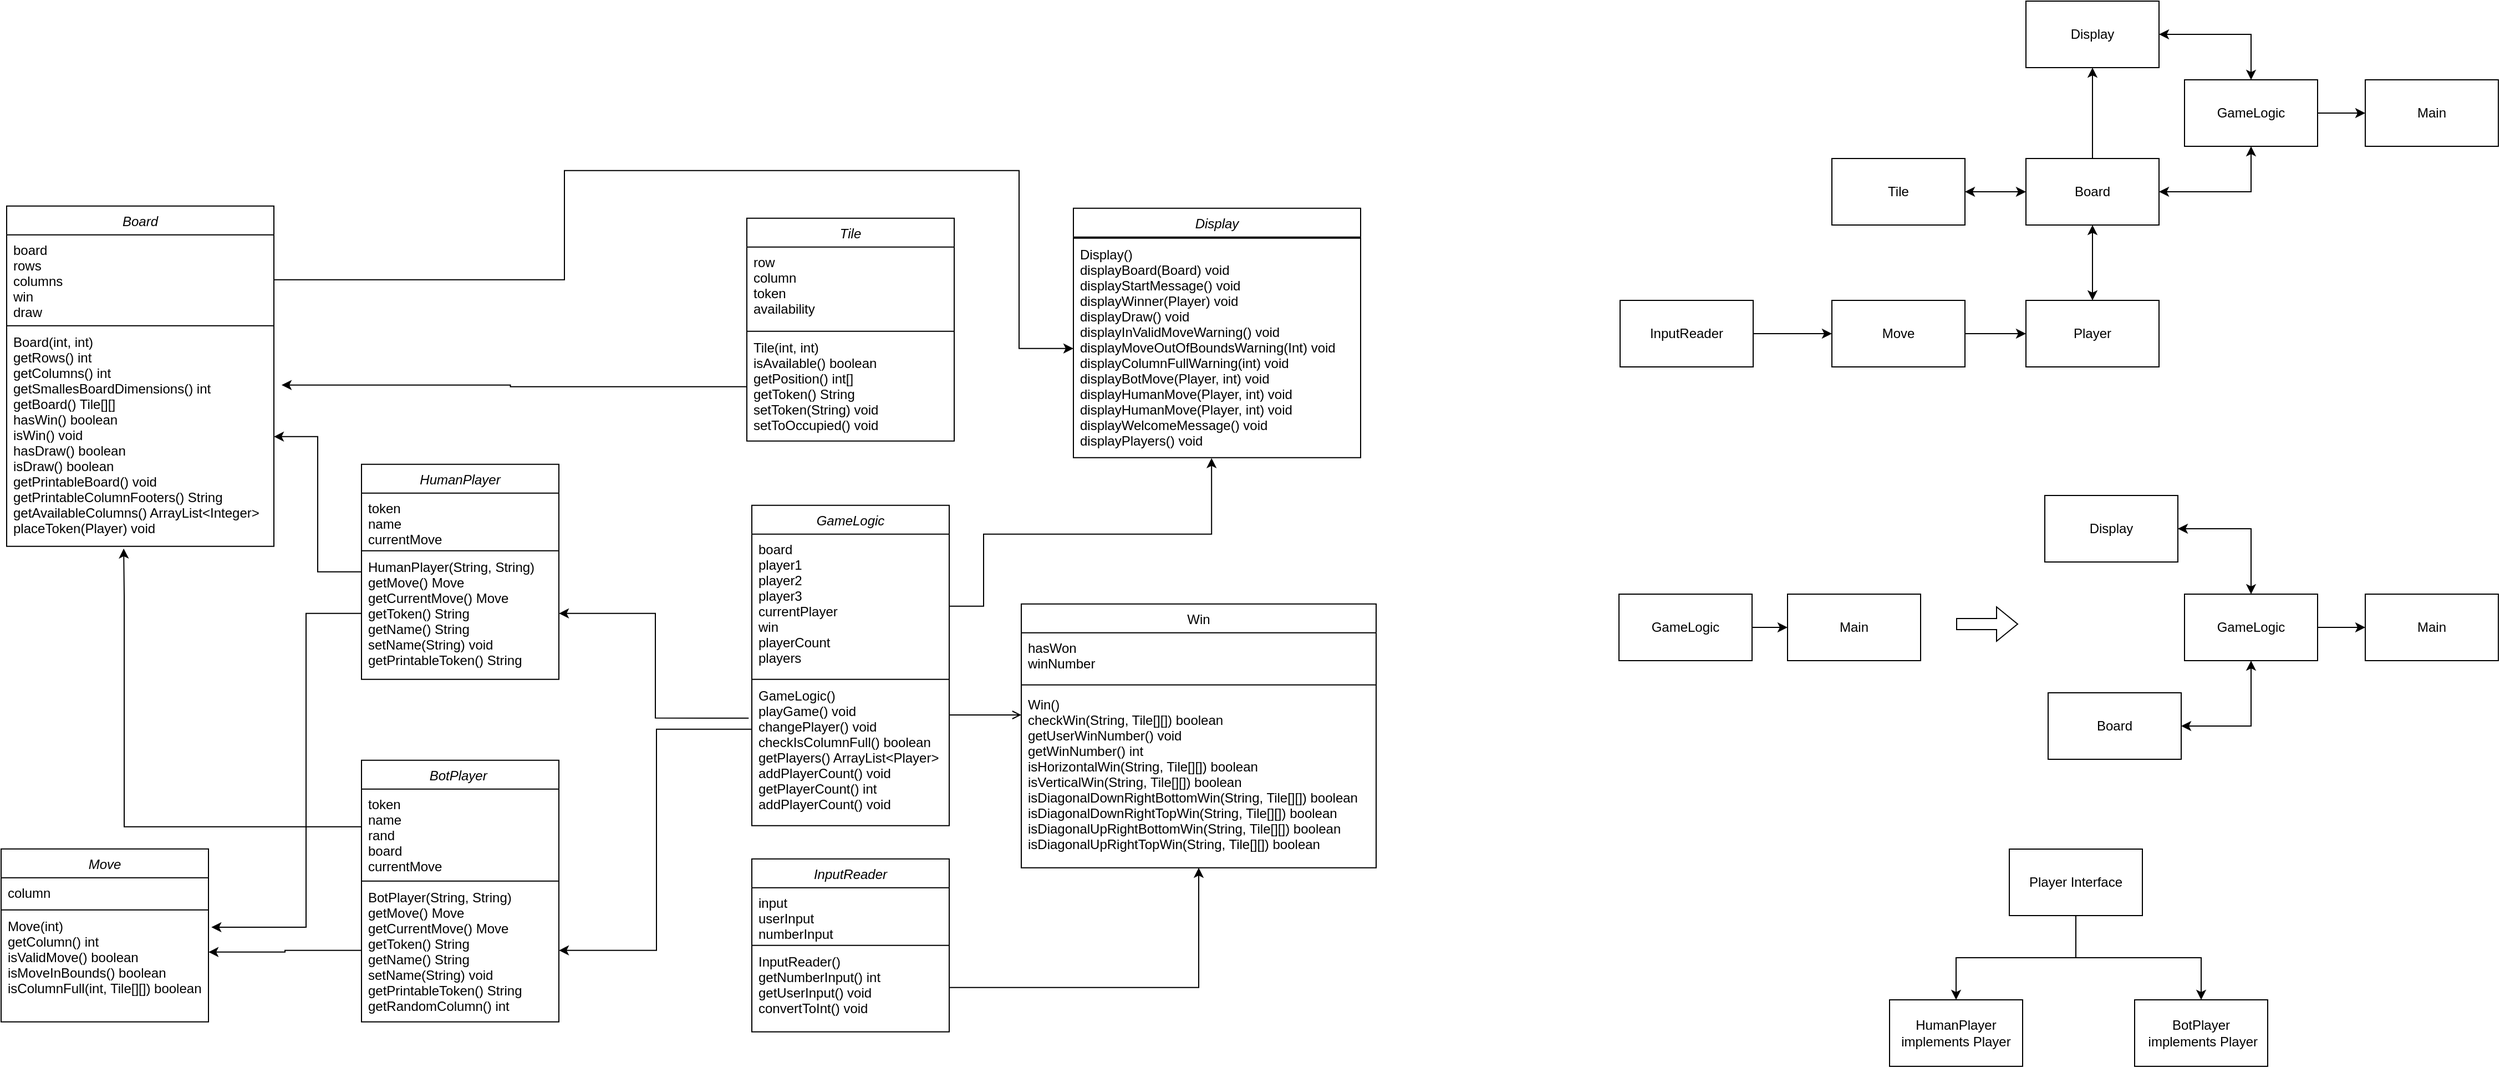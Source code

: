 <mxfile version="20.5.1" type="github">
  <diagram id="C5RBs43oDa-KdzZeNtuy" name="Page-1">
    <mxGraphModel dx="3491" dy="836" grid="0" gridSize="10" guides="1" tooltips="1" connect="1" arrows="1" fold="1" page="1" pageScale="1" pageWidth="827" pageHeight="1169" math="0" shadow="0">
      <root>
        <mxCell id="WIyWlLk6GJQsqaUBKTNV-0" />
        <mxCell id="WIyWlLk6GJQsqaUBKTNV-1" parent="WIyWlLk6GJQsqaUBKTNV-0" />
        <mxCell id="zkfFHV4jXpPFQw0GAbJ--0" value="GameLogic" style="swimlane;fontStyle=2;align=center;verticalAlign=top;childLayout=stackLayout;horizontal=1;startSize=26;horizontalStack=0;resizeParent=1;resizeLast=0;collapsible=1;marginBottom=0;rounded=0;shadow=0;strokeWidth=1;" parent="WIyWlLk6GJQsqaUBKTNV-1" vertex="1">
          <mxGeometry x="-759" y="543.89" width="178" height="289" as="geometry">
            <mxRectangle x="230" y="140" width="160" height="26" as="alternateBounds" />
          </mxGeometry>
        </mxCell>
        <mxCell id="zkfFHV4jXpPFQw0GAbJ--1" value="board&#xa;player1&#xa;player2&#xa;player3&#xa;currentPlayer&#xa;win&#xa;playerCount&#xa;players" style="text;align=left;verticalAlign=top;spacingLeft=4;spacingRight=4;overflow=hidden;rotatable=0;points=[[0,0.5],[1,0.5]];portConstraint=eastwest;" parent="zkfFHV4jXpPFQw0GAbJ--0" vertex="1">
          <mxGeometry y="26" width="178" height="130" as="geometry" />
        </mxCell>
        <mxCell id="zkfFHV4jXpPFQw0GAbJ--4" value="" style="line;html=1;strokeWidth=1;align=left;verticalAlign=middle;spacingTop=-1;spacingLeft=3;spacingRight=3;rotatable=0;labelPosition=right;points=[];portConstraint=eastwest;" parent="zkfFHV4jXpPFQw0GAbJ--0" vertex="1">
          <mxGeometry y="156" width="178" height="2" as="geometry" />
        </mxCell>
        <mxCell id="zkfFHV4jXpPFQw0GAbJ--5" value="GameLogic()&#xa;playGame() void&#xa;changePlayer() void&#xa;checkIsColumnFull() boolean&#xa;getPlayers() ArrayList&lt;Player&gt;&#xa;addPlayerCount() void&#xa;getPlayerCount() int&#xa;addPlayerCount() void&#xa;" style="text;align=left;verticalAlign=top;spacingLeft=4;spacingRight=4;overflow=hidden;rotatable=0;points=[[0,0.5],[1,0.5]];portConstraint=eastwest;" parent="zkfFHV4jXpPFQw0GAbJ--0" vertex="1">
          <mxGeometry y="158" width="178" height="123" as="geometry" />
        </mxCell>
        <mxCell id="zkfFHV4jXpPFQw0GAbJ--17" value="Win" style="swimlane;fontStyle=0;align=center;verticalAlign=top;childLayout=stackLayout;horizontal=1;startSize=26;horizontalStack=0;resizeParent=1;resizeLast=0;collapsible=1;marginBottom=0;rounded=0;shadow=0;strokeWidth=1;" parent="WIyWlLk6GJQsqaUBKTNV-1" vertex="1">
          <mxGeometry x="-516" y="632.89" width="320" height="238" as="geometry">
            <mxRectangle x="550" y="140" width="160" height="26" as="alternateBounds" />
          </mxGeometry>
        </mxCell>
        <mxCell id="zkfFHV4jXpPFQw0GAbJ--18" value="hasWon&#xa;winNumber" style="text;align=left;verticalAlign=top;spacingLeft=4;spacingRight=4;overflow=hidden;rotatable=0;points=[[0,0.5],[1,0.5]];portConstraint=eastwest;" parent="zkfFHV4jXpPFQw0GAbJ--17" vertex="1">
          <mxGeometry y="26" width="320" height="43" as="geometry" />
        </mxCell>
        <mxCell id="zkfFHV4jXpPFQw0GAbJ--23" value="" style="line;html=1;strokeWidth=1;align=left;verticalAlign=middle;spacingTop=-1;spacingLeft=3;spacingRight=3;rotatable=0;labelPosition=right;points=[];portConstraint=eastwest;" parent="zkfFHV4jXpPFQw0GAbJ--17" vertex="1">
          <mxGeometry y="69" width="320" height="8" as="geometry" />
        </mxCell>
        <mxCell id="zkfFHV4jXpPFQw0GAbJ--24" value="Win()&#xa;checkWin(String, Tile[][]) boolean&#xa;getUserWinNumber() void&#xa;getWinNumber() int&#xa;isHorizontalWin(String, Tile[][]) boolean&#xa;isVerticalWin(String, Tile[][]) boolean&#xa;isDiagonalDownRightBottomWin(String, Tile[][]) boolean&#xa;isDiagonalDownRightTopWin(String, Tile[][]) boolean&#xa;isDiagonalUpRightBottomWin(String, Tile[][]) boolean&#xa;isDiagonalUpRightTopWin(String, Tile[][]) boolean&#xa;&#xa;" style="text;align=left;verticalAlign=top;spacingLeft=4;spacingRight=4;overflow=hidden;rotatable=0;points=[[0,0.5],[1,0.5]];portConstraint=eastwest;" parent="zkfFHV4jXpPFQw0GAbJ--17" vertex="1">
          <mxGeometry y="77" width="320" height="158" as="geometry" />
        </mxCell>
        <mxCell id="zkfFHV4jXpPFQw0GAbJ--26" value="" style="endArrow=open;shadow=0;strokeWidth=1;rounded=0;endFill=1;edgeStyle=elbowEdgeStyle;elbow=vertical;" parent="WIyWlLk6GJQsqaUBKTNV-1" source="zkfFHV4jXpPFQw0GAbJ--0" target="zkfFHV4jXpPFQw0GAbJ--17" edge="1">
          <mxGeometry x="0.5" y="41" relative="1" as="geometry">
            <mxPoint x="-443" y="687.89" as="sourcePoint" />
            <mxPoint x="-283" y="687.89" as="targetPoint" />
            <mxPoint x="-40" y="32" as="offset" />
          </mxGeometry>
        </mxCell>
        <mxCell id="n5KEpFBZUhsVZz4uOplh-16" value="" style="edgeStyle=orthogonalEdgeStyle;rounded=0;orthogonalLoop=1;jettySize=auto;html=1;" edge="1" parent="WIyWlLk6GJQsqaUBKTNV-1" source="n5KEpFBZUhsVZz4uOplh-0" target="n5KEpFBZUhsVZz4uOplh-6">
          <mxGeometry relative="1" as="geometry" />
        </mxCell>
        <mxCell id="n5KEpFBZUhsVZz4uOplh-20" style="edgeStyle=orthogonalEdgeStyle;rounded=0;orthogonalLoop=1;jettySize=auto;html=1;exitX=0.5;exitY=1;exitDx=0;exitDy=0;entryX=1;entryY=0.5;entryDx=0;entryDy=0;startArrow=classic;startFill=1;" edge="1" parent="WIyWlLk6GJQsqaUBKTNV-1" source="n5KEpFBZUhsVZz4uOplh-0" target="n5KEpFBZUhsVZz4uOplh-2">
          <mxGeometry relative="1" as="geometry" />
        </mxCell>
        <mxCell id="n5KEpFBZUhsVZz4uOplh-0" value="GameLogic" style="rounded=0;whiteSpace=wrap;html=1;" vertex="1" parent="WIyWlLk6GJQsqaUBKTNV-1">
          <mxGeometry x="533" y="624" width="120" height="60" as="geometry" />
        </mxCell>
        <mxCell id="n5KEpFBZUhsVZz4uOplh-19" style="edgeStyle=orthogonalEdgeStyle;rounded=0;orthogonalLoop=1;jettySize=auto;html=1;exitX=1;exitY=0.5;exitDx=0;exitDy=0;startArrow=classic;startFill=1;" edge="1" parent="WIyWlLk6GJQsqaUBKTNV-1" source="n5KEpFBZUhsVZz4uOplh-1" target="n5KEpFBZUhsVZz4uOplh-0">
          <mxGeometry relative="1" as="geometry" />
        </mxCell>
        <mxCell id="n5KEpFBZUhsVZz4uOplh-1" value="Display" style="rounded=0;whiteSpace=wrap;html=1;" vertex="1" parent="WIyWlLk6GJQsqaUBKTNV-1">
          <mxGeometry x="407" y="535" width="120" height="60" as="geometry" />
        </mxCell>
        <mxCell id="n5KEpFBZUhsVZz4uOplh-2" value="Board" style="rounded=0;whiteSpace=wrap;html=1;" vertex="1" parent="WIyWlLk6GJQsqaUBKTNV-1">
          <mxGeometry x="410" y="713" width="120" height="60" as="geometry" />
        </mxCell>
        <mxCell id="n5KEpFBZUhsVZz4uOplh-6" value="Main" style="whiteSpace=wrap;html=1;rounded=0;" vertex="1" parent="WIyWlLk6GJQsqaUBKTNV-1">
          <mxGeometry x="696" y="624" width="120" height="60" as="geometry" />
        </mxCell>
        <mxCell id="n5KEpFBZUhsVZz4uOplh-15" style="edgeStyle=orthogonalEdgeStyle;rounded=0;orthogonalLoop=1;jettySize=auto;html=1;exitX=1;exitY=0.5;exitDx=0;exitDy=0;entryX=0;entryY=0.5;entryDx=0;entryDy=0;" edge="1" parent="WIyWlLk6GJQsqaUBKTNV-1" source="n5KEpFBZUhsVZz4uOplh-8" target="n5KEpFBZUhsVZz4uOplh-14">
          <mxGeometry relative="1" as="geometry" />
        </mxCell>
        <mxCell id="n5KEpFBZUhsVZz4uOplh-8" value="GameLogic" style="rounded=0;whiteSpace=wrap;html=1;" vertex="1" parent="WIyWlLk6GJQsqaUBKTNV-1">
          <mxGeometry x="23" y="624" width="120" height="60" as="geometry" />
        </mxCell>
        <mxCell id="n5KEpFBZUhsVZz4uOplh-14" value="Main" style="whiteSpace=wrap;html=1;rounded=0;" vertex="1" parent="WIyWlLk6GJQsqaUBKTNV-1">
          <mxGeometry x="175" y="624" width="120" height="60" as="geometry" />
        </mxCell>
        <mxCell id="n5KEpFBZUhsVZz4uOplh-21" value="" style="shape=flexArrow;endArrow=classic;html=1;rounded=0;" edge="1" parent="WIyWlLk6GJQsqaUBKTNV-1">
          <mxGeometry width="50" height="50" relative="1" as="geometry">
            <mxPoint x="327" y="651" as="sourcePoint" />
            <mxPoint x="383" y="651" as="targetPoint" />
          </mxGeometry>
        </mxCell>
        <mxCell id="n5KEpFBZUhsVZz4uOplh-22" value="" style="edgeStyle=orthogonalEdgeStyle;rounded=0;orthogonalLoop=1;jettySize=auto;html=1;" edge="1" parent="WIyWlLk6GJQsqaUBKTNV-1" source="n5KEpFBZUhsVZz4uOplh-24" target="n5KEpFBZUhsVZz4uOplh-28">
          <mxGeometry relative="1" as="geometry" />
        </mxCell>
        <mxCell id="n5KEpFBZUhsVZz4uOplh-23" style="edgeStyle=orthogonalEdgeStyle;rounded=0;orthogonalLoop=1;jettySize=auto;html=1;exitX=0.5;exitY=1;exitDx=0;exitDy=0;entryX=1;entryY=0.5;entryDx=0;entryDy=0;startArrow=classic;startFill=1;" edge="1" parent="WIyWlLk6GJQsqaUBKTNV-1" source="n5KEpFBZUhsVZz4uOplh-24" target="n5KEpFBZUhsVZz4uOplh-27">
          <mxGeometry relative="1" as="geometry" />
        </mxCell>
        <mxCell id="n5KEpFBZUhsVZz4uOplh-24" value="GameLogic" style="rounded=0;whiteSpace=wrap;html=1;" vertex="1" parent="WIyWlLk6GJQsqaUBKTNV-1">
          <mxGeometry x="533" y="160" width="120" height="60" as="geometry" />
        </mxCell>
        <mxCell id="n5KEpFBZUhsVZz4uOplh-25" style="edgeStyle=orthogonalEdgeStyle;rounded=0;orthogonalLoop=1;jettySize=auto;html=1;exitX=1;exitY=0.5;exitDx=0;exitDy=0;startArrow=classic;startFill=1;" edge="1" parent="WIyWlLk6GJQsqaUBKTNV-1" source="n5KEpFBZUhsVZz4uOplh-26" target="n5KEpFBZUhsVZz4uOplh-24">
          <mxGeometry relative="1" as="geometry" />
        </mxCell>
        <mxCell id="n5KEpFBZUhsVZz4uOplh-26" value="Display" style="rounded=0;whiteSpace=wrap;html=1;" vertex="1" parent="WIyWlLk6GJQsqaUBKTNV-1">
          <mxGeometry x="390" y="89" width="120" height="60" as="geometry" />
        </mxCell>
        <mxCell id="n5KEpFBZUhsVZz4uOplh-44" style="edgeStyle=orthogonalEdgeStyle;rounded=0;orthogonalLoop=1;jettySize=auto;html=1;exitX=0.5;exitY=0;exitDx=0;exitDy=0;entryX=0.5;entryY=1;entryDx=0;entryDy=0;startArrow=none;startFill=0;" edge="1" parent="WIyWlLk6GJQsqaUBKTNV-1" source="n5KEpFBZUhsVZz4uOplh-27" target="n5KEpFBZUhsVZz4uOplh-26">
          <mxGeometry relative="1" as="geometry" />
        </mxCell>
        <mxCell id="n5KEpFBZUhsVZz4uOplh-27" value="Board" style="rounded=0;whiteSpace=wrap;html=1;" vertex="1" parent="WIyWlLk6GJQsqaUBKTNV-1">
          <mxGeometry x="390" y="231" width="120" height="60" as="geometry" />
        </mxCell>
        <mxCell id="n5KEpFBZUhsVZz4uOplh-28" value="Main" style="whiteSpace=wrap;html=1;rounded=0;" vertex="1" parent="WIyWlLk6GJQsqaUBKTNV-1">
          <mxGeometry x="696" y="160" width="120" height="60" as="geometry" />
        </mxCell>
        <mxCell id="n5KEpFBZUhsVZz4uOplh-34" style="edgeStyle=orthogonalEdgeStyle;rounded=0;orthogonalLoop=1;jettySize=auto;html=1;exitX=0.5;exitY=0;exitDx=0;exitDy=0;entryX=0.5;entryY=1;entryDx=0;entryDy=0;startArrow=classic;startFill=1;" edge="1" parent="WIyWlLk6GJQsqaUBKTNV-1" source="n5KEpFBZUhsVZz4uOplh-29" target="n5KEpFBZUhsVZz4uOplh-27">
          <mxGeometry relative="1" as="geometry" />
        </mxCell>
        <mxCell id="n5KEpFBZUhsVZz4uOplh-29" value="Player" style="rounded=0;whiteSpace=wrap;html=1;" vertex="1" parent="WIyWlLk6GJQsqaUBKTNV-1">
          <mxGeometry x="390" y="359" width="120" height="60" as="geometry" />
        </mxCell>
        <mxCell id="n5KEpFBZUhsVZz4uOplh-43" style="edgeStyle=orthogonalEdgeStyle;rounded=0;orthogonalLoop=1;jettySize=auto;html=1;exitX=1;exitY=0.5;exitDx=0;exitDy=0;startArrow=classic;startFill=1;" edge="1" parent="WIyWlLk6GJQsqaUBKTNV-1" source="n5KEpFBZUhsVZz4uOplh-30" target="n5KEpFBZUhsVZz4uOplh-27">
          <mxGeometry relative="1" as="geometry" />
        </mxCell>
        <mxCell id="n5KEpFBZUhsVZz4uOplh-30" value="Tile" style="rounded=0;whiteSpace=wrap;html=1;" vertex="1" parent="WIyWlLk6GJQsqaUBKTNV-1">
          <mxGeometry x="215" y="231" width="120" height="60" as="geometry" />
        </mxCell>
        <mxCell id="n5KEpFBZUhsVZz4uOplh-35" style="edgeStyle=orthogonalEdgeStyle;rounded=0;orthogonalLoop=1;jettySize=auto;html=1;exitX=1;exitY=0.5;exitDx=0;exitDy=0;entryX=0;entryY=0.5;entryDx=0;entryDy=0;startArrow=none;startFill=0;" edge="1" parent="WIyWlLk6GJQsqaUBKTNV-1" source="n5KEpFBZUhsVZz4uOplh-31" target="n5KEpFBZUhsVZz4uOplh-29">
          <mxGeometry relative="1" as="geometry" />
        </mxCell>
        <mxCell id="n5KEpFBZUhsVZz4uOplh-31" value="Move" style="rounded=0;whiteSpace=wrap;html=1;" vertex="1" parent="WIyWlLk6GJQsqaUBKTNV-1">
          <mxGeometry x="215" y="359" width="120" height="60" as="geometry" />
        </mxCell>
        <mxCell id="n5KEpFBZUhsVZz4uOplh-37" style="edgeStyle=orthogonalEdgeStyle;rounded=0;orthogonalLoop=1;jettySize=auto;html=1;exitX=1;exitY=0.5;exitDx=0;exitDy=0;entryX=0;entryY=0.5;entryDx=0;entryDy=0;startArrow=none;startFill=0;" edge="1" parent="WIyWlLk6GJQsqaUBKTNV-1" source="n5KEpFBZUhsVZz4uOplh-36" target="n5KEpFBZUhsVZz4uOplh-31">
          <mxGeometry relative="1" as="geometry" />
        </mxCell>
        <mxCell id="n5KEpFBZUhsVZz4uOplh-36" value="InputReader" style="rounded=0;whiteSpace=wrap;html=1;" vertex="1" parent="WIyWlLk6GJQsqaUBKTNV-1">
          <mxGeometry x="24" y="359" width="120" height="60" as="geometry" />
        </mxCell>
        <mxCell id="n5KEpFBZUhsVZz4uOplh-48" value="" style="edgeStyle=orthogonalEdgeStyle;rounded=0;orthogonalLoop=1;jettySize=auto;html=1;startArrow=none;startFill=0;" edge="1" parent="WIyWlLk6GJQsqaUBKTNV-1" source="n5KEpFBZUhsVZz4uOplh-46" target="n5KEpFBZUhsVZz4uOplh-47">
          <mxGeometry relative="1" as="geometry" />
        </mxCell>
        <mxCell id="n5KEpFBZUhsVZz4uOplh-50" style="edgeStyle=orthogonalEdgeStyle;rounded=0;orthogonalLoop=1;jettySize=auto;html=1;exitX=0.5;exitY=1;exitDx=0;exitDy=0;entryX=0.5;entryY=0;entryDx=0;entryDy=0;startArrow=none;startFill=0;" edge="1" parent="WIyWlLk6GJQsqaUBKTNV-1" source="n5KEpFBZUhsVZz4uOplh-46" target="n5KEpFBZUhsVZz4uOplh-49">
          <mxGeometry relative="1" as="geometry" />
        </mxCell>
        <mxCell id="n5KEpFBZUhsVZz4uOplh-46" value="Player Interface" style="rounded=0;whiteSpace=wrap;html=1;" vertex="1" parent="WIyWlLk6GJQsqaUBKTNV-1">
          <mxGeometry x="375" y="854" width="120" height="60" as="geometry" />
        </mxCell>
        <mxCell id="n5KEpFBZUhsVZz4uOplh-47" value="HumanPlayer implements Player" style="whiteSpace=wrap;html=1;rounded=0;" vertex="1" parent="WIyWlLk6GJQsqaUBKTNV-1">
          <mxGeometry x="267" y="990" width="120" height="60" as="geometry" />
        </mxCell>
        <mxCell id="n5KEpFBZUhsVZz4uOplh-49" value="BotPlayer&lt;br&gt;&amp;nbsp;implements Player" style="whiteSpace=wrap;html=1;rounded=0;" vertex="1" parent="WIyWlLk6GJQsqaUBKTNV-1">
          <mxGeometry x="488" y="990" width="120" height="60" as="geometry" />
        </mxCell>
        <mxCell id="n5KEpFBZUhsVZz4uOplh-56" value="InputReader" style="swimlane;fontStyle=2;align=center;verticalAlign=top;childLayout=stackLayout;horizontal=1;startSize=26;horizontalStack=0;resizeParent=1;resizeLast=0;collapsible=1;marginBottom=0;rounded=0;shadow=0;strokeWidth=1;" vertex="1" parent="WIyWlLk6GJQsqaUBKTNV-1">
          <mxGeometry x="-759" y="862.89" width="178" height="156" as="geometry">
            <mxRectangle x="230" y="140" width="160" height="26" as="alternateBounds" />
          </mxGeometry>
        </mxCell>
        <mxCell id="n5KEpFBZUhsVZz4uOplh-57" value="input&#xa;userInput&#xa;numberInput" style="text;align=left;verticalAlign=top;spacingLeft=4;spacingRight=4;overflow=hidden;rotatable=0;points=[[0,0.5],[1,0.5]];portConstraint=eastwest;" vertex="1" parent="n5KEpFBZUhsVZz4uOplh-56">
          <mxGeometry y="26" width="178" height="51" as="geometry" />
        </mxCell>
        <mxCell id="n5KEpFBZUhsVZz4uOplh-58" value="" style="line;html=1;strokeWidth=1;align=left;verticalAlign=middle;spacingTop=-1;spacingLeft=3;spacingRight=3;rotatable=0;labelPosition=right;points=[];portConstraint=eastwest;" vertex="1" parent="n5KEpFBZUhsVZz4uOplh-56">
          <mxGeometry y="77" width="178" height="2" as="geometry" />
        </mxCell>
        <mxCell id="n5KEpFBZUhsVZz4uOplh-59" value="InputReader()&#xa;getNumberInput() int&#xa;getUserInput() void&#xa;convertToInt() void" style="text;align=left;verticalAlign=top;spacingLeft=4;spacingRight=4;overflow=hidden;rotatable=0;points=[[0,0.5],[1,0.5]];portConstraint=eastwest;" vertex="1" parent="n5KEpFBZUhsVZz4uOplh-56">
          <mxGeometry y="79" width="178" height="74" as="geometry" />
        </mxCell>
        <mxCell id="n5KEpFBZUhsVZz4uOplh-60" style="edgeStyle=orthogonalEdgeStyle;rounded=0;orthogonalLoop=1;jettySize=auto;html=1;exitX=1;exitY=0.5;exitDx=0;exitDy=0;entryX=0.5;entryY=1;entryDx=0;entryDy=0;startArrow=none;startFill=0;" edge="1" parent="WIyWlLk6GJQsqaUBKTNV-1" source="n5KEpFBZUhsVZz4uOplh-59" target="zkfFHV4jXpPFQw0GAbJ--17">
          <mxGeometry relative="1" as="geometry" />
        </mxCell>
        <mxCell id="n5KEpFBZUhsVZz4uOplh-61" value="HumanPlayer" style="swimlane;fontStyle=2;align=center;verticalAlign=top;childLayout=stackLayout;horizontal=1;startSize=26;horizontalStack=0;resizeParent=1;resizeLast=0;collapsible=1;marginBottom=0;rounded=0;shadow=0;strokeWidth=1;" vertex="1" parent="WIyWlLk6GJQsqaUBKTNV-1">
          <mxGeometry x="-1111" y="506.89" width="178" height="194" as="geometry">
            <mxRectangle x="230" y="140" width="160" height="26" as="alternateBounds" />
          </mxGeometry>
        </mxCell>
        <mxCell id="n5KEpFBZUhsVZz4uOplh-62" value="token&#xa;name&#xa;currentMove" style="text;align=left;verticalAlign=top;spacingLeft=4;spacingRight=4;overflow=hidden;rotatable=0;points=[[0,0.5],[1,0.5]];portConstraint=eastwest;" vertex="1" parent="n5KEpFBZUhsVZz4uOplh-61">
          <mxGeometry y="26" width="178" height="51" as="geometry" />
        </mxCell>
        <mxCell id="n5KEpFBZUhsVZz4uOplh-63" value="" style="line;html=1;strokeWidth=1;align=left;verticalAlign=middle;spacingTop=-1;spacingLeft=3;spacingRight=3;rotatable=0;labelPosition=right;points=[];portConstraint=eastwest;" vertex="1" parent="n5KEpFBZUhsVZz4uOplh-61">
          <mxGeometry y="77" width="178" height="2" as="geometry" />
        </mxCell>
        <mxCell id="n5KEpFBZUhsVZz4uOplh-64" value="HumanPlayer(String, String)&#xa;getMove() Move&#xa;getCurrentMove() Move&#xa;getToken() String&#xa;getName() String&#xa;setName(String) void&#xa;getPrintableToken() String" style="text;align=left;verticalAlign=top;spacingLeft=4;spacingRight=4;overflow=hidden;rotatable=0;points=[[0,0.5],[1,0.5]];portConstraint=eastwest;" vertex="1" parent="n5KEpFBZUhsVZz4uOplh-61">
          <mxGeometry y="79" width="178" height="111" as="geometry" />
        </mxCell>
        <mxCell id="n5KEpFBZUhsVZz4uOplh-65" value="BotPlayer " style="swimlane;fontStyle=2;align=center;verticalAlign=top;childLayout=stackLayout;horizontal=1;startSize=26;horizontalStack=0;resizeParent=1;resizeLast=0;collapsible=1;marginBottom=0;rounded=0;shadow=0;strokeWidth=1;" vertex="1" parent="WIyWlLk6GJQsqaUBKTNV-1">
          <mxGeometry x="-1111" y="773.89" width="178" height="236" as="geometry">
            <mxRectangle x="230" y="140" width="160" height="26" as="alternateBounds" />
          </mxGeometry>
        </mxCell>
        <mxCell id="n5KEpFBZUhsVZz4uOplh-66" value="token&#xa;name&#xa;rand&#xa;board&#xa;currentMove" style="text;align=left;verticalAlign=top;spacingLeft=4;spacingRight=4;overflow=hidden;rotatable=0;points=[[0,0.5],[1,0.5]];portConstraint=eastwest;" vertex="1" parent="n5KEpFBZUhsVZz4uOplh-65">
          <mxGeometry y="26" width="178" height="82" as="geometry" />
        </mxCell>
        <mxCell id="n5KEpFBZUhsVZz4uOplh-67" value="" style="line;html=1;strokeWidth=1;align=left;verticalAlign=middle;spacingTop=-1;spacingLeft=3;spacingRight=3;rotatable=0;labelPosition=right;points=[];portConstraint=eastwest;" vertex="1" parent="n5KEpFBZUhsVZz4uOplh-65">
          <mxGeometry y="108" width="178" height="2" as="geometry" />
        </mxCell>
        <mxCell id="n5KEpFBZUhsVZz4uOplh-68" value="BotPlayer(String, String)&#xa;getMove() Move&#xa;getCurrentMove() Move&#xa;getToken() String&#xa;getName() String&#xa;setName(String) void&#xa;getPrintableToken() String&#xa;getRandomColumn() int" style="text;align=left;verticalAlign=top;spacingLeft=4;spacingRight=4;overflow=hidden;rotatable=0;points=[[0,0.5],[1,0.5]];portConstraint=eastwest;" vertex="1" parent="n5KEpFBZUhsVZz4uOplh-65">
          <mxGeometry y="110" width="178" height="123" as="geometry" />
        </mxCell>
        <mxCell id="n5KEpFBZUhsVZz4uOplh-70" style="edgeStyle=orthogonalEdgeStyle;rounded=0;orthogonalLoop=1;jettySize=auto;html=1;exitX=1;exitY=0.5;exitDx=0;exitDy=0;entryX=0;entryY=0.5;entryDx=0;entryDy=0;startArrow=classic;startFill=1;endArrow=none;endFill=0;" edge="1" parent="WIyWlLk6GJQsqaUBKTNV-1" source="n5KEpFBZUhsVZz4uOplh-68" target="zkfFHV4jXpPFQw0GAbJ--5">
          <mxGeometry relative="1" as="geometry">
            <Array as="points">
              <mxPoint x="-845" y="945.89" />
              <mxPoint x="-845" y="745.89" />
              <mxPoint x="-759" y="745.89" />
            </Array>
          </mxGeometry>
        </mxCell>
        <mxCell id="n5KEpFBZUhsVZz4uOplh-71" style="edgeStyle=orthogonalEdgeStyle;rounded=0;orthogonalLoop=1;jettySize=auto;html=1;exitX=1;exitY=0.5;exitDx=0;exitDy=0;entryX=-0.016;entryY=0.276;entryDx=0;entryDy=0;entryPerimeter=0;startArrow=classic;startFill=1;endArrow=none;endFill=0;" edge="1" parent="WIyWlLk6GJQsqaUBKTNV-1" source="n5KEpFBZUhsVZz4uOplh-64" target="zkfFHV4jXpPFQw0GAbJ--5">
          <mxGeometry relative="1" as="geometry">
            <Array as="points">
              <mxPoint x="-846" y="641.89" />
              <mxPoint x="-846" y="735.89" />
            </Array>
          </mxGeometry>
        </mxCell>
        <mxCell id="n5KEpFBZUhsVZz4uOplh-72" value="Move" style="swimlane;fontStyle=2;align=center;verticalAlign=top;childLayout=stackLayout;horizontal=1;startSize=26;horizontalStack=0;resizeParent=1;resizeLast=0;collapsible=1;marginBottom=0;rounded=0;shadow=0;strokeWidth=1;" vertex="1" parent="WIyWlLk6GJQsqaUBKTNV-1">
          <mxGeometry x="-1436" y="853.89" width="187" height="156" as="geometry">
            <mxRectangle x="230" y="140" width="160" height="26" as="alternateBounds" />
          </mxGeometry>
        </mxCell>
        <mxCell id="n5KEpFBZUhsVZz4uOplh-73" value="column" style="text;align=left;verticalAlign=top;spacingLeft=4;spacingRight=4;overflow=hidden;rotatable=0;points=[[0,0.5],[1,0.5]];portConstraint=eastwest;" vertex="1" parent="n5KEpFBZUhsVZz4uOplh-72">
          <mxGeometry y="26" width="187" height="28" as="geometry" />
        </mxCell>
        <mxCell id="n5KEpFBZUhsVZz4uOplh-74" value="" style="line;html=1;strokeWidth=1;align=left;verticalAlign=middle;spacingTop=-1;spacingLeft=3;spacingRight=3;rotatable=0;labelPosition=right;points=[];portConstraint=eastwest;" vertex="1" parent="n5KEpFBZUhsVZz4uOplh-72">
          <mxGeometry y="54" width="187" height="2" as="geometry" />
        </mxCell>
        <mxCell id="n5KEpFBZUhsVZz4uOplh-75" value="Move(int)&#xa;getColumn() int&#xa;isValidMove() boolean&#xa;isMoveInBounds() boolean&#xa;isColumnFull(int, Tile[][]) boolean" style="text;align=left;verticalAlign=top;spacingLeft=4;spacingRight=4;overflow=hidden;rotatable=0;points=[[0,0.5],[1,0.5]];portConstraint=eastwest;" vertex="1" parent="n5KEpFBZUhsVZz4uOplh-72">
          <mxGeometry y="56" width="187" height="74" as="geometry" />
        </mxCell>
        <mxCell id="n5KEpFBZUhsVZz4uOplh-76" value="Tile" style="swimlane;fontStyle=2;align=center;verticalAlign=top;childLayout=stackLayout;horizontal=1;startSize=26;horizontalStack=0;resizeParent=1;resizeLast=0;collapsible=1;marginBottom=0;rounded=0;shadow=0;strokeWidth=1;" vertex="1" parent="WIyWlLk6GJQsqaUBKTNV-1">
          <mxGeometry x="-763.5" y="284.89" width="187" height="201" as="geometry">
            <mxRectangle x="230" y="140" width="160" height="26" as="alternateBounds" />
          </mxGeometry>
        </mxCell>
        <mxCell id="n5KEpFBZUhsVZz4uOplh-77" value="row&#xa;column&#xa;token&#xa;availability" style="text;align=left;verticalAlign=top;spacingLeft=4;spacingRight=4;overflow=hidden;rotatable=0;points=[[0,0.5],[1,0.5]];portConstraint=eastwest;" vertex="1" parent="n5KEpFBZUhsVZz4uOplh-76">
          <mxGeometry y="26" width="187" height="75" as="geometry" />
        </mxCell>
        <mxCell id="n5KEpFBZUhsVZz4uOplh-78" value="" style="line;html=1;strokeWidth=1;align=left;verticalAlign=middle;spacingTop=-1;spacingLeft=3;spacingRight=3;rotatable=0;labelPosition=right;points=[];portConstraint=eastwest;" vertex="1" parent="n5KEpFBZUhsVZz4uOplh-76">
          <mxGeometry y="101" width="187" height="2" as="geometry" />
        </mxCell>
        <mxCell id="n5KEpFBZUhsVZz4uOplh-79" value="Tile(int, int)&#xa;isAvailable() boolean&#xa;getPosition() int[]&#xa;getToken() String&#xa;setToken(String) void&#xa;setToOccupied() void" style="text;align=left;verticalAlign=top;spacingLeft=4;spacingRight=4;overflow=hidden;rotatable=0;points=[[0,0.5],[1,0.5]];portConstraint=eastwest;" vertex="1" parent="n5KEpFBZUhsVZz4uOplh-76">
          <mxGeometry y="103" width="187" height="98" as="geometry" />
        </mxCell>
        <mxCell id="n5KEpFBZUhsVZz4uOplh-80" value="Board" style="swimlane;fontStyle=2;align=center;verticalAlign=top;childLayout=stackLayout;horizontal=1;startSize=26;horizontalStack=0;resizeParent=1;resizeLast=0;collapsible=1;marginBottom=0;rounded=0;shadow=0;strokeWidth=1;" vertex="1" parent="WIyWlLk6GJQsqaUBKTNV-1">
          <mxGeometry x="-1431" y="273.89" width="241" height="307" as="geometry">
            <mxRectangle x="230" y="140" width="160" height="26" as="alternateBounds" />
          </mxGeometry>
        </mxCell>
        <mxCell id="n5KEpFBZUhsVZz4uOplh-81" value="board&#xa;rows&#xa;columns&#xa;win&#xa;draw" style="text;align=left;verticalAlign=top;spacingLeft=4;spacingRight=4;overflow=hidden;rotatable=0;points=[[0,0.5],[1,0.5]];portConstraint=eastwest;" vertex="1" parent="n5KEpFBZUhsVZz4uOplh-80">
          <mxGeometry y="26" width="241" height="81" as="geometry" />
        </mxCell>
        <mxCell id="n5KEpFBZUhsVZz4uOplh-82" value="" style="line;html=1;strokeWidth=1;align=left;verticalAlign=middle;spacingTop=-1;spacingLeft=3;spacingRight=3;rotatable=0;labelPosition=right;points=[];portConstraint=eastwest;" vertex="1" parent="n5KEpFBZUhsVZz4uOplh-80">
          <mxGeometry y="107" width="241" height="2" as="geometry" />
        </mxCell>
        <mxCell id="n5KEpFBZUhsVZz4uOplh-83" value="Board(int, int)&#xa;getRows() int&#xa;getColumns() int&#xa;getSmallesBoardDimensions() int&#xa;getBoard() Tile[][]&#xa;hasWin() boolean&#xa;isWin() void&#xa;hasDraw() boolean&#xa;isDraw() boolean&#xa;getPrintableBoard() void&#xa;getPrintableColumnFooters() String&#xa;getAvailableColumns() ArrayList&lt;Integer&gt;&#xa;placeToken(Player) void" style="text;align=left;verticalAlign=top;spacingLeft=4;spacingRight=4;overflow=hidden;rotatable=0;points=[[0,0.5],[1,0.5]];portConstraint=eastwest;" vertex="1" parent="n5KEpFBZUhsVZz4uOplh-80">
          <mxGeometry y="109" width="241" height="198" as="geometry" />
        </mxCell>
        <mxCell id="n5KEpFBZUhsVZz4uOplh-86" style="edgeStyle=orthogonalEdgeStyle;rounded=0;orthogonalLoop=1;jettySize=auto;html=1;exitX=0;exitY=0.5;exitDx=0;exitDy=0;entryX=1;entryY=0.5;entryDx=0;entryDy=0;startArrow=none;startFill=0;endArrow=classic;endFill=1;" edge="1" parent="WIyWlLk6GJQsqaUBKTNV-1" source="n5KEpFBZUhsVZz4uOplh-68" target="n5KEpFBZUhsVZz4uOplh-75">
          <mxGeometry relative="1" as="geometry" />
        </mxCell>
        <mxCell id="n5KEpFBZUhsVZz4uOplh-87" style="edgeStyle=orthogonalEdgeStyle;rounded=0;orthogonalLoop=1;jettySize=auto;html=1;exitX=0;exitY=0.5;exitDx=0;exitDy=0;entryX=1.014;entryY=0.197;entryDx=0;entryDy=0;entryPerimeter=0;startArrow=none;startFill=0;endArrow=classic;endFill=1;" edge="1" parent="WIyWlLk6GJQsqaUBKTNV-1" source="n5KEpFBZUhsVZz4uOplh-64" target="n5KEpFBZUhsVZz4uOplh-75">
          <mxGeometry relative="1" as="geometry">
            <Array as="points">
              <mxPoint x="-1161" y="641.89" />
              <mxPoint x="-1161" y="924.89" />
            </Array>
          </mxGeometry>
        </mxCell>
        <mxCell id="n5KEpFBZUhsVZz4uOplh-97" style="edgeStyle=orthogonalEdgeStyle;rounded=0;orthogonalLoop=1;jettySize=auto;html=1;exitX=1;exitY=0.5;exitDx=0;exitDy=0;startArrow=classic;startFill=1;endArrow=none;endFill=0;" edge="1" parent="WIyWlLk6GJQsqaUBKTNV-1" source="n5KEpFBZUhsVZz4uOplh-83" target="n5KEpFBZUhsVZz4uOplh-61">
          <mxGeometry relative="1" as="geometry" />
        </mxCell>
        <mxCell id="n5KEpFBZUhsVZz4uOplh-98" style="edgeStyle=orthogonalEdgeStyle;rounded=0;orthogonalLoop=1;jettySize=auto;html=1;exitX=0;exitY=0.5;exitDx=0;exitDy=0;entryX=0.438;entryY=1.01;entryDx=0;entryDy=0;entryPerimeter=0;startArrow=none;startFill=0;endArrow=classic;endFill=1;" edge="1" parent="WIyWlLk6GJQsqaUBKTNV-1" source="n5KEpFBZUhsVZz4uOplh-66" target="n5KEpFBZUhsVZz4uOplh-83">
          <mxGeometry relative="1" as="geometry">
            <Array as="points">
              <mxPoint x="-1111" y="833.89" />
              <mxPoint x="-1325" y="833.89" />
              <mxPoint x="-1325" y="625.89" />
            </Array>
          </mxGeometry>
        </mxCell>
        <mxCell id="n5KEpFBZUhsVZz4uOplh-99" style="edgeStyle=orthogonalEdgeStyle;rounded=0;orthogonalLoop=1;jettySize=auto;html=1;exitX=0;exitY=0.5;exitDx=0;exitDy=0;entryX=1.029;entryY=0.265;entryDx=0;entryDy=0;entryPerimeter=0;startArrow=none;startFill=0;endArrow=classic;endFill=1;" edge="1" parent="WIyWlLk6GJQsqaUBKTNV-1" source="n5KEpFBZUhsVZz4uOplh-79" target="n5KEpFBZUhsVZz4uOplh-83">
          <mxGeometry relative="1" as="geometry" />
        </mxCell>
        <mxCell id="n5KEpFBZUhsVZz4uOplh-101" value="Display" style="swimlane;fontStyle=2;align=center;verticalAlign=top;childLayout=stackLayout;horizontal=1;startSize=26;horizontalStack=0;resizeParent=1;resizeLast=0;collapsible=1;marginBottom=0;rounded=0;shadow=0;strokeWidth=1;" vertex="1" parent="WIyWlLk6GJQsqaUBKTNV-1">
          <mxGeometry x="-469" y="275.89" width="259" height="225" as="geometry">
            <mxRectangle x="230" y="140" width="160" height="26" as="alternateBounds" />
          </mxGeometry>
        </mxCell>
        <mxCell id="n5KEpFBZUhsVZz4uOplh-103" value="" style="line;html=1;strokeWidth=1;align=left;verticalAlign=middle;spacingTop=-1;spacingLeft=3;spacingRight=3;rotatable=0;labelPosition=right;points=[];portConstraint=eastwest;" vertex="1" parent="n5KEpFBZUhsVZz4uOplh-101">
          <mxGeometry y="26" width="259" height="2" as="geometry" />
        </mxCell>
        <mxCell id="n5KEpFBZUhsVZz4uOplh-104" value="Display()&#xa;displayBoard(Board) void&#xa;displayStartMessage() void&#xa;displayWinner(Player) void&#xa;displayDraw() void&#xa;displayInValidMoveWarning() void&#xa;displayMoveOutOfBoundsWarning(Int) void&#xa;displayColumnFullWarning(int) void&#xa;displayBotMove(Player, int) void&#xa;displayHumanMove(Player, int) void&#xa;displayHumanMove(Player, int) void&#xa;displayWelcomeMessage() void&#xa;displayPlayers() void" style="text;align=left;verticalAlign=top;spacingLeft=4;spacingRight=4;overflow=hidden;rotatable=0;points=[[0,0.5],[1,0.5]];portConstraint=eastwest;" vertex="1" parent="n5KEpFBZUhsVZz4uOplh-101">
          <mxGeometry y="28" width="259" height="197" as="geometry" />
        </mxCell>
        <mxCell id="n5KEpFBZUhsVZz4uOplh-105" style="edgeStyle=orthogonalEdgeStyle;rounded=0;orthogonalLoop=1;jettySize=auto;html=1;exitX=1;exitY=0.5;exitDx=0;exitDy=0;entryX=0.481;entryY=1.002;entryDx=0;entryDy=0;entryPerimeter=0;startArrow=none;startFill=0;endArrow=classic;endFill=1;" edge="1" parent="WIyWlLk6GJQsqaUBKTNV-1" source="zkfFHV4jXpPFQw0GAbJ--1" target="n5KEpFBZUhsVZz4uOplh-104">
          <mxGeometry relative="1" as="geometry">
            <Array as="points">
              <mxPoint x="-550" y="634.89" />
              <mxPoint x="-550" y="569.89" />
              <mxPoint x="-344" y="569.89" />
            </Array>
          </mxGeometry>
        </mxCell>
        <mxCell id="n5KEpFBZUhsVZz4uOplh-106" style="edgeStyle=orthogonalEdgeStyle;rounded=0;orthogonalLoop=1;jettySize=auto;html=1;exitX=0;exitY=0.5;exitDx=0;exitDy=0;entryX=1;entryY=0.5;entryDx=0;entryDy=0;startArrow=classic;startFill=1;endArrow=none;endFill=0;" edge="1" parent="WIyWlLk6GJQsqaUBKTNV-1" source="n5KEpFBZUhsVZz4uOplh-104" target="n5KEpFBZUhsVZz4uOplh-81">
          <mxGeometry relative="1" as="geometry">
            <Array as="points">
              <mxPoint x="-518" y="402.89" />
              <mxPoint x="-518" y="241.89" />
              <mxPoint x="-928" y="241.89" />
              <mxPoint x="-928" y="340.89" />
            </Array>
          </mxGeometry>
        </mxCell>
      </root>
    </mxGraphModel>
  </diagram>
</mxfile>
